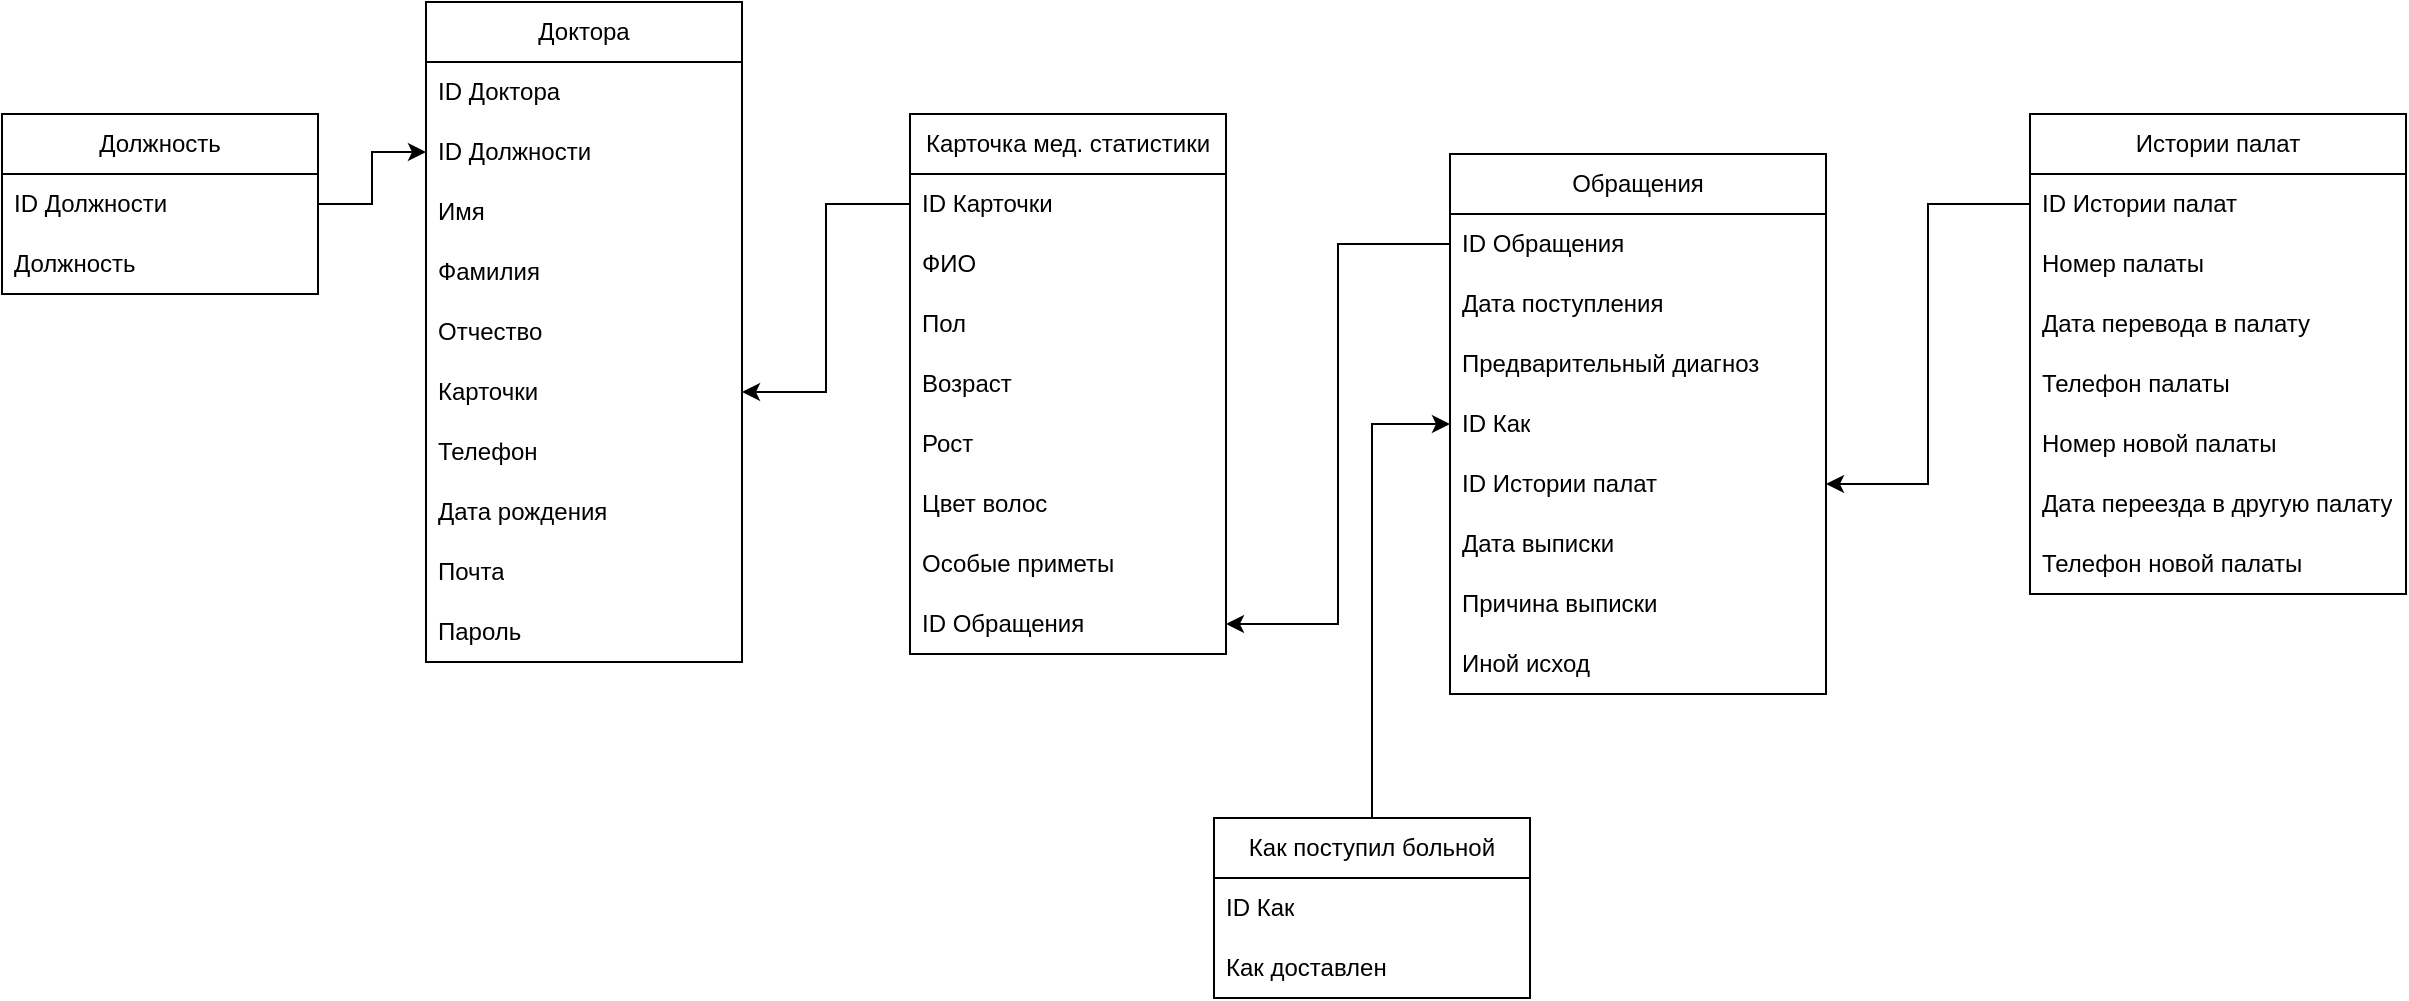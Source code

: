 <mxfile version="24.7.8">
  <diagram name="Страница — 1" id="9X-kqqfaoQ0W6CRePNSI">
    <mxGraphModel dx="2360" dy="994" grid="0" gridSize="10" guides="1" tooltips="1" connect="1" arrows="1" fold="1" page="0" pageScale="1" pageWidth="827" pageHeight="1169" background="none" math="0" shadow="0">
      <root>
        <mxCell id="0" />
        <mxCell id="1" parent="0" />
        <mxCell id="Ke1ctakQ1tiNr24rg6Tb-1" value="Карточка мед. статистики" style="swimlane;fontStyle=0;childLayout=stackLayout;horizontal=1;startSize=30;horizontalStack=0;resizeParent=1;resizeParentMax=0;resizeLast=0;collapsible=1;marginBottom=0;whiteSpace=wrap;html=1;" parent="1" vertex="1">
          <mxGeometry x="50" y="100" width="158" height="270" as="geometry" />
        </mxCell>
        <mxCell id="Ke1ctakQ1tiNr24rg6Tb-2" value="ID Карточки" style="text;strokeColor=none;fillColor=none;align=left;verticalAlign=middle;spacingLeft=4;spacingRight=4;overflow=hidden;points=[[0,0.5],[1,0.5]];portConstraint=eastwest;rotatable=0;whiteSpace=wrap;html=1;" parent="Ke1ctakQ1tiNr24rg6Tb-1" vertex="1">
          <mxGeometry y="30" width="158" height="30" as="geometry" />
        </mxCell>
        <mxCell id="Ke1ctakQ1tiNr24rg6Tb-3" value="ФИО" style="text;strokeColor=none;fillColor=none;align=left;verticalAlign=middle;spacingLeft=4;spacingRight=4;overflow=hidden;points=[[0,0.5],[1,0.5]];portConstraint=eastwest;rotatable=0;whiteSpace=wrap;html=1;" parent="Ke1ctakQ1tiNr24rg6Tb-1" vertex="1">
          <mxGeometry y="60" width="158" height="30" as="geometry" />
        </mxCell>
        <mxCell id="Ke1ctakQ1tiNr24rg6Tb-4" value="Пол" style="text;strokeColor=none;fillColor=none;align=left;verticalAlign=middle;spacingLeft=4;spacingRight=4;overflow=hidden;points=[[0,0.5],[1,0.5]];portConstraint=eastwest;rotatable=0;whiteSpace=wrap;html=1;" parent="Ke1ctakQ1tiNr24rg6Tb-1" vertex="1">
          <mxGeometry y="90" width="158" height="30" as="geometry" />
        </mxCell>
        <mxCell id="Ke1ctakQ1tiNr24rg6Tb-5" value="Возраст" style="text;strokeColor=none;fillColor=none;align=left;verticalAlign=middle;spacingLeft=4;spacingRight=4;overflow=hidden;points=[[0,0.5],[1,0.5]];portConstraint=eastwest;rotatable=0;whiteSpace=wrap;html=1;" parent="Ke1ctakQ1tiNr24rg6Tb-1" vertex="1">
          <mxGeometry y="120" width="158" height="30" as="geometry" />
        </mxCell>
        <mxCell id="Ke1ctakQ1tiNr24rg6Tb-6" value="Рост" style="text;strokeColor=none;fillColor=none;align=left;verticalAlign=middle;spacingLeft=4;spacingRight=4;overflow=hidden;points=[[0,0.5],[1,0.5]];portConstraint=eastwest;rotatable=0;whiteSpace=wrap;html=1;" parent="Ke1ctakQ1tiNr24rg6Tb-1" vertex="1">
          <mxGeometry y="150" width="158" height="30" as="geometry" />
        </mxCell>
        <mxCell id="Ke1ctakQ1tiNr24rg6Tb-7" value="Цвет волос" style="text;strokeColor=none;fillColor=none;align=left;verticalAlign=middle;spacingLeft=4;spacingRight=4;overflow=hidden;points=[[0,0.5],[1,0.5]];portConstraint=eastwest;rotatable=0;whiteSpace=wrap;html=1;" parent="Ke1ctakQ1tiNr24rg6Tb-1" vertex="1">
          <mxGeometry y="180" width="158" height="30" as="geometry" />
        </mxCell>
        <mxCell id="Ke1ctakQ1tiNr24rg6Tb-8" value="Особые приметы" style="text;strokeColor=none;fillColor=none;align=left;verticalAlign=middle;spacingLeft=4;spacingRight=4;overflow=hidden;points=[[0,0.5],[1,0.5]];portConstraint=eastwest;rotatable=0;whiteSpace=wrap;html=1;" parent="Ke1ctakQ1tiNr24rg6Tb-1" vertex="1">
          <mxGeometry y="210" width="158" height="30" as="geometry" />
        </mxCell>
        <mxCell id="Ke1ctakQ1tiNr24rg6Tb-9" value="ID Обращения" style="text;strokeColor=none;fillColor=none;align=left;verticalAlign=middle;spacingLeft=4;spacingRight=4;overflow=hidden;points=[[0,0.5],[1,0.5]];portConstraint=eastwest;rotatable=0;whiteSpace=wrap;html=1;" parent="Ke1ctakQ1tiNr24rg6Tb-1" vertex="1">
          <mxGeometry y="240" width="158" height="30" as="geometry" />
        </mxCell>
        <mxCell id="Ke1ctakQ1tiNr24rg6Tb-10" value="Обращения" style="swimlane;fontStyle=0;childLayout=stackLayout;horizontal=1;startSize=30;horizontalStack=0;resizeParent=1;resizeParentMax=0;resizeLast=0;collapsible=1;marginBottom=0;whiteSpace=wrap;html=1;" parent="1" vertex="1">
          <mxGeometry x="320" y="120" width="188" height="270" as="geometry" />
        </mxCell>
        <mxCell id="Ke1ctakQ1tiNr24rg6Tb-11" value="ID Обращения" style="text;strokeColor=none;fillColor=none;align=left;verticalAlign=middle;spacingLeft=4;spacingRight=4;overflow=hidden;points=[[0,0.5],[1,0.5]];portConstraint=eastwest;rotatable=0;whiteSpace=wrap;html=1;" parent="Ke1ctakQ1tiNr24rg6Tb-10" vertex="1">
          <mxGeometry y="30" width="188" height="30" as="geometry" />
        </mxCell>
        <mxCell id="Ke1ctakQ1tiNr24rg6Tb-12" value="Дата поступления" style="text;strokeColor=none;fillColor=none;align=left;verticalAlign=middle;spacingLeft=4;spacingRight=4;overflow=hidden;points=[[0,0.5],[1,0.5]];portConstraint=eastwest;rotatable=0;whiteSpace=wrap;html=1;" parent="Ke1ctakQ1tiNr24rg6Tb-10" vertex="1">
          <mxGeometry y="60" width="188" height="30" as="geometry" />
        </mxCell>
        <mxCell id="Ke1ctakQ1tiNr24rg6Tb-13" value="Предварительный диагноз&amp;nbsp;" style="text;strokeColor=none;fillColor=none;align=left;verticalAlign=middle;spacingLeft=4;spacingRight=4;overflow=hidden;points=[[0,0.5],[1,0.5]];portConstraint=eastwest;rotatable=0;whiteSpace=wrap;html=1;" parent="Ke1ctakQ1tiNr24rg6Tb-10" vertex="1">
          <mxGeometry y="90" width="188" height="30" as="geometry" />
        </mxCell>
        <mxCell id="Ke1ctakQ1tiNr24rg6Tb-14" value="ID Как" style="text;strokeColor=none;fillColor=none;align=left;verticalAlign=middle;spacingLeft=4;spacingRight=4;overflow=hidden;points=[[0,0.5],[1,0.5]];portConstraint=eastwest;rotatable=0;whiteSpace=wrap;html=1;" parent="Ke1ctakQ1tiNr24rg6Tb-10" vertex="1">
          <mxGeometry y="120" width="188" height="30" as="geometry" />
        </mxCell>
        <mxCell id="Ke1ctakQ1tiNr24rg6Tb-15" value="ID Истории палат" style="text;strokeColor=none;fillColor=none;align=left;verticalAlign=middle;spacingLeft=4;spacingRight=4;overflow=hidden;points=[[0,0.5],[1,0.5]];portConstraint=eastwest;rotatable=0;whiteSpace=wrap;html=1;" parent="Ke1ctakQ1tiNr24rg6Tb-10" vertex="1">
          <mxGeometry y="150" width="188" height="30" as="geometry" />
        </mxCell>
        <mxCell id="Ke1ctakQ1tiNr24rg6Tb-16" value="Дата выписки" style="text;strokeColor=none;fillColor=none;align=left;verticalAlign=middle;spacingLeft=4;spacingRight=4;overflow=hidden;points=[[0,0.5],[1,0.5]];portConstraint=eastwest;rotatable=0;whiteSpace=wrap;html=1;" parent="Ke1ctakQ1tiNr24rg6Tb-10" vertex="1">
          <mxGeometry y="180" width="188" height="30" as="geometry" />
        </mxCell>
        <mxCell id="Ke1ctakQ1tiNr24rg6Tb-17" value="Причина выписки" style="text;strokeColor=none;fillColor=none;align=left;verticalAlign=middle;spacingLeft=4;spacingRight=4;overflow=hidden;points=[[0,0.5],[1,0.5]];portConstraint=eastwest;rotatable=0;whiteSpace=wrap;html=1;" parent="Ke1ctakQ1tiNr24rg6Tb-10" vertex="1">
          <mxGeometry y="210" width="188" height="30" as="geometry" />
        </mxCell>
        <mxCell id="Ke1ctakQ1tiNr24rg6Tb-18" value="Иной исход" style="text;strokeColor=none;fillColor=none;align=left;verticalAlign=middle;spacingLeft=4;spacingRight=4;overflow=hidden;points=[[0,0.5],[1,0.5]];portConstraint=eastwest;rotatable=0;whiteSpace=wrap;html=1;" parent="Ke1ctakQ1tiNr24rg6Tb-10" vertex="1">
          <mxGeometry y="240" width="188" height="30" as="geometry" />
        </mxCell>
        <mxCell id="Ke1ctakQ1tiNr24rg6Tb-19" value="Истории палат" style="swimlane;fontStyle=0;childLayout=stackLayout;horizontal=1;startSize=30;horizontalStack=0;resizeParent=1;resizeParentMax=0;resizeLast=0;collapsible=1;marginBottom=0;whiteSpace=wrap;html=1;" parent="1" vertex="1">
          <mxGeometry x="610" y="100" width="188" height="240" as="geometry" />
        </mxCell>
        <mxCell id="Ke1ctakQ1tiNr24rg6Tb-20" value="ID Истории палат" style="text;strokeColor=none;fillColor=none;align=left;verticalAlign=middle;spacingLeft=4;spacingRight=4;overflow=hidden;points=[[0,0.5],[1,0.5]];portConstraint=eastwest;rotatable=0;whiteSpace=wrap;html=1;" parent="Ke1ctakQ1tiNr24rg6Tb-19" vertex="1">
          <mxGeometry y="30" width="188" height="30" as="geometry" />
        </mxCell>
        <mxCell id="Ke1ctakQ1tiNr24rg6Tb-21" value="Номер палаты" style="text;strokeColor=none;fillColor=none;align=left;verticalAlign=middle;spacingLeft=4;spacingRight=4;overflow=hidden;points=[[0,0.5],[1,0.5]];portConstraint=eastwest;rotatable=0;whiteSpace=wrap;html=1;" parent="Ke1ctakQ1tiNr24rg6Tb-19" vertex="1">
          <mxGeometry y="60" width="188" height="30" as="geometry" />
        </mxCell>
        <mxCell id="Ke1ctakQ1tiNr24rg6Tb-22" value="Дата перевода в палату" style="text;strokeColor=none;fillColor=none;align=left;verticalAlign=middle;spacingLeft=4;spacingRight=4;overflow=hidden;points=[[0,0.5],[1,0.5]];portConstraint=eastwest;rotatable=0;whiteSpace=wrap;html=1;" parent="Ke1ctakQ1tiNr24rg6Tb-19" vertex="1">
          <mxGeometry y="90" width="188" height="30" as="geometry" />
        </mxCell>
        <mxCell id="Ke1ctakQ1tiNr24rg6Tb-23" value="Телефон палаты" style="text;strokeColor=none;fillColor=none;align=left;verticalAlign=middle;spacingLeft=4;spacingRight=4;overflow=hidden;points=[[0,0.5],[1,0.5]];portConstraint=eastwest;rotatable=0;whiteSpace=wrap;html=1;" parent="Ke1ctakQ1tiNr24rg6Tb-19" vertex="1">
          <mxGeometry y="120" width="188" height="30" as="geometry" />
        </mxCell>
        <mxCell id="Ke1ctakQ1tiNr24rg6Tb-24" value="Номер новой палаты" style="text;strokeColor=none;fillColor=none;align=left;verticalAlign=middle;spacingLeft=4;spacingRight=4;overflow=hidden;points=[[0,0.5],[1,0.5]];portConstraint=eastwest;rotatable=0;whiteSpace=wrap;html=1;" parent="Ke1ctakQ1tiNr24rg6Tb-19" vertex="1">
          <mxGeometry y="150" width="188" height="30" as="geometry" />
        </mxCell>
        <mxCell id="Ke1ctakQ1tiNr24rg6Tb-25" value="Дата переезда в другую палату" style="text;strokeColor=none;fillColor=none;align=left;verticalAlign=middle;spacingLeft=4;spacingRight=4;overflow=hidden;points=[[0,0.5],[1,0.5]];portConstraint=eastwest;rotatable=0;whiteSpace=wrap;html=1;" parent="Ke1ctakQ1tiNr24rg6Tb-19" vertex="1">
          <mxGeometry y="180" width="188" height="30" as="geometry" />
        </mxCell>
        <mxCell id="Ke1ctakQ1tiNr24rg6Tb-26" value="Телефон новой палаты" style="text;strokeColor=none;fillColor=none;align=left;verticalAlign=middle;spacingLeft=4;spacingRight=4;overflow=hidden;points=[[0,0.5],[1,0.5]];portConstraint=eastwest;rotatable=0;whiteSpace=wrap;html=1;" parent="Ke1ctakQ1tiNr24rg6Tb-19" vertex="1">
          <mxGeometry y="210" width="188" height="30" as="geometry" />
        </mxCell>
        <mxCell id="Ke1ctakQ1tiNr24rg6Tb-37" style="edgeStyle=orthogonalEdgeStyle;rounded=0;orthogonalLoop=1;jettySize=auto;html=1;entryX=0;entryY=0.5;entryDx=0;entryDy=0;" parent="1" source="Ke1ctakQ1tiNr24rg6Tb-28" target="Ke1ctakQ1tiNr24rg6Tb-14" edge="1">
          <mxGeometry relative="1" as="geometry" />
        </mxCell>
        <mxCell id="Ke1ctakQ1tiNr24rg6Tb-28" value="Как поступил больной" style="swimlane;fontStyle=0;childLayout=stackLayout;horizontal=1;startSize=30;horizontalStack=0;resizeParent=1;resizeParentMax=0;resizeLast=0;collapsible=1;marginBottom=0;whiteSpace=wrap;html=1;" parent="1" vertex="1">
          <mxGeometry x="202" y="452" width="158" height="90" as="geometry" />
        </mxCell>
        <mxCell id="Ke1ctakQ1tiNr24rg6Tb-29" value="ID Как" style="text;strokeColor=none;fillColor=none;align=left;verticalAlign=middle;spacingLeft=4;spacingRight=4;overflow=hidden;points=[[0,0.5],[1,0.5]];portConstraint=eastwest;rotatable=0;whiteSpace=wrap;html=1;" parent="Ke1ctakQ1tiNr24rg6Tb-28" vertex="1">
          <mxGeometry y="30" width="158" height="30" as="geometry" />
        </mxCell>
        <mxCell id="Ke1ctakQ1tiNr24rg6Tb-30" value="Как доставлен" style="text;strokeColor=none;fillColor=none;align=left;verticalAlign=middle;spacingLeft=4;spacingRight=4;overflow=hidden;points=[[0,0.5],[1,0.5]];portConstraint=eastwest;rotatable=0;whiteSpace=wrap;html=1;" parent="Ke1ctakQ1tiNr24rg6Tb-28" vertex="1">
          <mxGeometry y="60" width="158" height="30" as="geometry" />
        </mxCell>
        <mxCell id="Ke1ctakQ1tiNr24rg6Tb-38" style="edgeStyle=orthogonalEdgeStyle;rounded=0;orthogonalLoop=1;jettySize=auto;html=1;entryX=1;entryY=0.5;entryDx=0;entryDy=0;" parent="1" source="Ke1ctakQ1tiNr24rg6Tb-20" target="Ke1ctakQ1tiNr24rg6Tb-15" edge="1">
          <mxGeometry relative="1" as="geometry" />
        </mxCell>
        <mxCell id="6GBDzu-M5fEIc8hNa3H9-1" style="edgeStyle=orthogonalEdgeStyle;rounded=0;orthogonalLoop=1;jettySize=auto;html=1;" parent="1" source="Ke1ctakQ1tiNr24rg6Tb-11" target="Ke1ctakQ1tiNr24rg6Tb-9" edge="1">
          <mxGeometry relative="1" as="geometry" />
        </mxCell>
        <mxCell id="3a5w1RqaSWNrw3vkhRSO-1" value="Доктора" style="swimlane;fontStyle=0;childLayout=stackLayout;horizontal=1;startSize=30;horizontalStack=0;resizeParent=1;resizeParentMax=0;resizeLast=0;collapsible=1;marginBottom=0;whiteSpace=wrap;html=1;" vertex="1" parent="1">
          <mxGeometry x="-192" y="44" width="158" height="330" as="geometry" />
        </mxCell>
        <mxCell id="3a5w1RqaSWNrw3vkhRSO-2" value="ID Доктора" style="text;strokeColor=none;fillColor=none;align=left;verticalAlign=middle;spacingLeft=4;spacingRight=4;overflow=hidden;points=[[0,0.5],[1,0.5]];portConstraint=eastwest;rotatable=0;whiteSpace=wrap;html=1;" vertex="1" parent="3a5w1RqaSWNrw3vkhRSO-1">
          <mxGeometry y="30" width="158" height="30" as="geometry" />
        </mxCell>
        <mxCell id="3a5w1RqaSWNrw3vkhRSO-3" value="ID Должности" style="text;strokeColor=none;fillColor=none;align=left;verticalAlign=middle;spacingLeft=4;spacingRight=4;overflow=hidden;points=[[0,0.5],[1,0.5]];portConstraint=eastwest;rotatable=0;whiteSpace=wrap;html=1;" vertex="1" parent="3a5w1RqaSWNrw3vkhRSO-1">
          <mxGeometry y="60" width="158" height="30" as="geometry" />
        </mxCell>
        <mxCell id="3a5w1RqaSWNrw3vkhRSO-4" value="Имя" style="text;strokeColor=none;fillColor=none;align=left;verticalAlign=middle;spacingLeft=4;spacingRight=4;overflow=hidden;points=[[0,0.5],[1,0.5]];portConstraint=eastwest;rotatable=0;whiteSpace=wrap;html=1;" vertex="1" parent="3a5w1RqaSWNrw3vkhRSO-1">
          <mxGeometry y="90" width="158" height="30" as="geometry" />
        </mxCell>
        <mxCell id="3a5w1RqaSWNrw3vkhRSO-5" value="Фамилия" style="text;strokeColor=none;fillColor=none;align=left;verticalAlign=middle;spacingLeft=4;spacingRight=4;overflow=hidden;points=[[0,0.5],[1,0.5]];portConstraint=eastwest;rotatable=0;whiteSpace=wrap;html=1;" vertex="1" parent="3a5w1RqaSWNrw3vkhRSO-1">
          <mxGeometry y="120" width="158" height="30" as="geometry" />
        </mxCell>
        <mxCell id="3a5w1RqaSWNrw3vkhRSO-6" value="Отчество" style="text;strokeColor=none;fillColor=none;align=left;verticalAlign=middle;spacingLeft=4;spacingRight=4;overflow=hidden;points=[[0,0.5],[1,0.5]];portConstraint=eastwest;rotatable=0;whiteSpace=wrap;html=1;" vertex="1" parent="3a5w1RqaSWNrw3vkhRSO-1">
          <mxGeometry y="150" width="158" height="30" as="geometry" />
        </mxCell>
        <mxCell id="3a5w1RqaSWNrw3vkhRSO-18" value="Карточки" style="text;strokeColor=none;fillColor=none;align=left;verticalAlign=middle;spacingLeft=4;spacingRight=4;overflow=hidden;points=[[0,0.5],[1,0.5]];portConstraint=eastwest;rotatable=0;whiteSpace=wrap;html=1;" vertex="1" parent="3a5w1RqaSWNrw3vkhRSO-1">
          <mxGeometry y="180" width="158" height="30" as="geometry" />
        </mxCell>
        <mxCell id="3a5w1RqaSWNrw3vkhRSO-7" value="Телефон" style="text;strokeColor=none;fillColor=none;align=left;verticalAlign=middle;spacingLeft=4;spacingRight=4;overflow=hidden;points=[[0,0.5],[1,0.5]];portConstraint=eastwest;rotatable=0;whiteSpace=wrap;html=1;" vertex="1" parent="3a5w1RqaSWNrw3vkhRSO-1">
          <mxGeometry y="210" width="158" height="30" as="geometry" />
        </mxCell>
        <mxCell id="3a5w1RqaSWNrw3vkhRSO-8" value="Дата рождения" style="text;strokeColor=none;fillColor=none;align=left;verticalAlign=middle;spacingLeft=4;spacingRight=4;overflow=hidden;points=[[0,0.5],[1,0.5]];portConstraint=eastwest;rotatable=0;whiteSpace=wrap;html=1;" vertex="1" parent="3a5w1RqaSWNrw3vkhRSO-1">
          <mxGeometry y="240" width="158" height="30" as="geometry" />
        </mxCell>
        <mxCell id="3a5w1RqaSWNrw3vkhRSO-10" value="Почта" style="text;strokeColor=none;fillColor=none;align=left;verticalAlign=middle;spacingLeft=4;spacingRight=4;overflow=hidden;points=[[0,0.5],[1,0.5]];portConstraint=eastwest;rotatable=0;whiteSpace=wrap;html=1;" vertex="1" parent="3a5w1RqaSWNrw3vkhRSO-1">
          <mxGeometry y="270" width="158" height="30" as="geometry" />
        </mxCell>
        <mxCell id="3a5w1RqaSWNrw3vkhRSO-11" value="Пароль" style="text;strokeColor=none;fillColor=none;align=left;verticalAlign=middle;spacingLeft=4;spacingRight=4;overflow=hidden;points=[[0,0.5],[1,0.5]];portConstraint=eastwest;rotatable=0;whiteSpace=wrap;html=1;" vertex="1" parent="3a5w1RqaSWNrw3vkhRSO-1">
          <mxGeometry y="300" width="158" height="30" as="geometry" />
        </mxCell>
        <mxCell id="3a5w1RqaSWNrw3vkhRSO-13" value="Должность" style="swimlane;fontStyle=0;childLayout=stackLayout;horizontal=1;startSize=30;horizontalStack=0;resizeParent=1;resizeParentMax=0;resizeLast=0;collapsible=1;marginBottom=0;whiteSpace=wrap;html=1;" vertex="1" parent="1">
          <mxGeometry x="-404" y="100" width="158" height="90" as="geometry" />
        </mxCell>
        <mxCell id="3a5w1RqaSWNrw3vkhRSO-14" value="ID Должности" style="text;strokeColor=none;fillColor=none;align=left;verticalAlign=middle;spacingLeft=4;spacingRight=4;overflow=hidden;points=[[0,0.5],[1,0.5]];portConstraint=eastwest;rotatable=0;whiteSpace=wrap;html=1;" vertex="1" parent="3a5w1RqaSWNrw3vkhRSO-13">
          <mxGeometry y="30" width="158" height="30" as="geometry" />
        </mxCell>
        <mxCell id="3a5w1RqaSWNrw3vkhRSO-16" value="Должность" style="text;strokeColor=none;fillColor=none;align=left;verticalAlign=middle;spacingLeft=4;spacingRight=4;overflow=hidden;points=[[0,0.5],[1,0.5]];portConstraint=eastwest;rotatable=0;whiteSpace=wrap;html=1;" vertex="1" parent="3a5w1RqaSWNrw3vkhRSO-13">
          <mxGeometry y="60" width="158" height="30" as="geometry" />
        </mxCell>
        <mxCell id="3a5w1RqaSWNrw3vkhRSO-17" style="edgeStyle=orthogonalEdgeStyle;rounded=0;orthogonalLoop=1;jettySize=auto;html=1;exitX=1;exitY=0.5;exitDx=0;exitDy=0;entryX=0;entryY=0.5;entryDx=0;entryDy=0;" edge="1" parent="1" source="3a5w1RqaSWNrw3vkhRSO-14" target="3a5w1RqaSWNrw3vkhRSO-3">
          <mxGeometry relative="1" as="geometry">
            <mxPoint x="745" y="529" as="targetPoint" />
          </mxGeometry>
        </mxCell>
        <mxCell id="3a5w1RqaSWNrw3vkhRSO-20" style="edgeStyle=orthogonalEdgeStyle;rounded=0;orthogonalLoop=1;jettySize=auto;html=1;entryX=1;entryY=0.5;entryDx=0;entryDy=0;" edge="1" parent="1" source="Ke1ctakQ1tiNr24rg6Tb-2" target="3a5w1RqaSWNrw3vkhRSO-18">
          <mxGeometry relative="1" as="geometry" />
        </mxCell>
      </root>
    </mxGraphModel>
  </diagram>
</mxfile>
